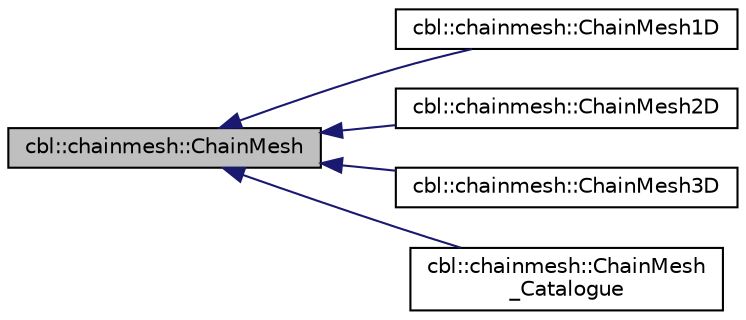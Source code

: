 digraph "cbl::chainmesh::ChainMesh"
{
  edge [fontname="Helvetica",fontsize="10",labelfontname="Helvetica",labelfontsize="10"];
  node [fontname="Helvetica",fontsize="10",shape=record];
  rankdir="LR";
  Node0 [label="cbl::chainmesh::ChainMesh",height=0.2,width=0.4,color="black", fillcolor="grey75", style="filled", fontcolor="black"];
  Node0 -> Node1 [dir="back",color="midnightblue",fontsize="10",style="solid",fontname="Helvetica"];
  Node1 [label="cbl::chainmesh::ChainMesh1D",height=0.2,width=0.4,color="black", fillcolor="white", style="filled",URL="$d2/d8f/classcbl_1_1chainmesh_1_1ChainMesh1D.html",tooltip="The class ChainMesh1D. "];
  Node0 -> Node2 [dir="back",color="midnightblue",fontsize="10",style="solid",fontname="Helvetica"];
  Node2 [label="cbl::chainmesh::ChainMesh2D",height=0.2,width=0.4,color="black", fillcolor="white", style="filled",URL="$d4/ddb/classcbl_1_1chainmesh_1_1ChainMesh2D.html",tooltip="The class ChainMesh2D. "];
  Node0 -> Node3 [dir="back",color="midnightblue",fontsize="10",style="solid",fontname="Helvetica"];
  Node3 [label="cbl::chainmesh::ChainMesh3D",height=0.2,width=0.4,color="black", fillcolor="white", style="filled",URL="$dd/d3e/classcbl_1_1chainmesh_1_1ChainMesh3D.html",tooltip="The class ChainMesh3D. "];
  Node0 -> Node4 [dir="back",color="midnightblue",fontsize="10",style="solid",fontname="Helvetica"];
  Node4 [label="cbl::chainmesh::ChainMesh\l_Catalogue",height=0.2,width=0.4,color="black", fillcolor="white", style="filled",URL="$d9/d59/classcbl_1_1chainmesh_1_1ChainMesh__Catalogue.html",tooltip="The class ChainMesh_Catalogue. "];
}

